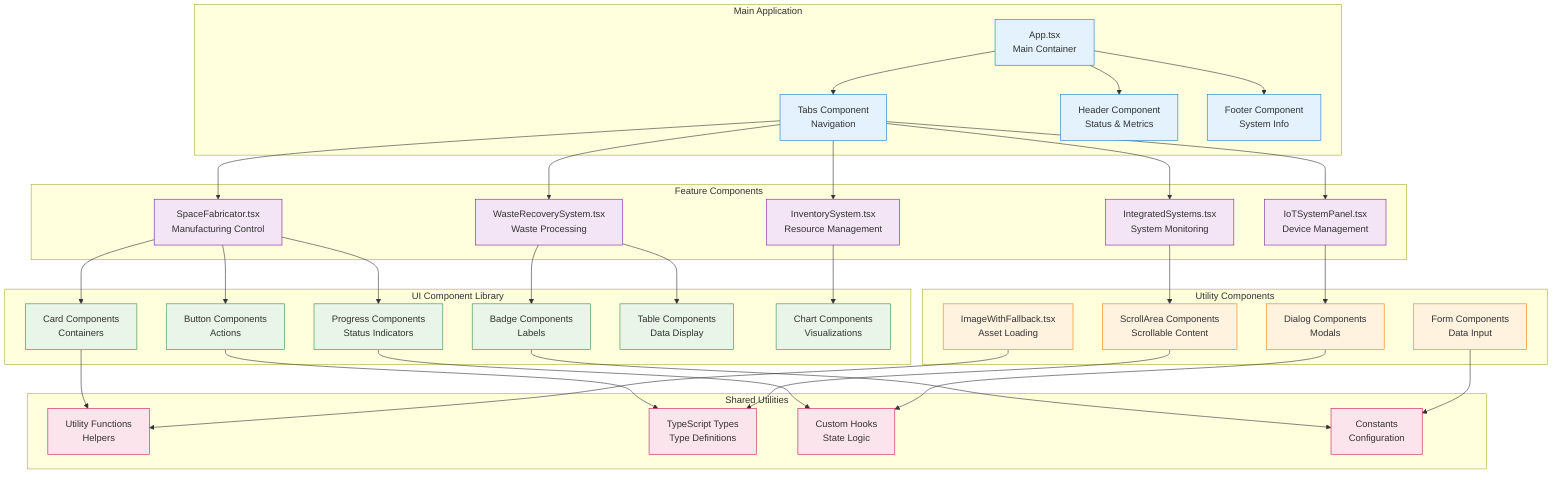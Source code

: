 graph TD
    subgraph "Main Application"
        App[App.tsx<br/>Main Container]
        Tabs[Tabs Component<br/>Navigation]
        Header[Header Component<br/>Status & Metrics]
        Footer[Footer Component<br/>System Info]
    end

    subgraph "Feature Components"
        Fabricator[SpaceFabricator.tsx<br/>Manufacturing Control]
        Recovery[WasteRecoverySystem.tsx<br/>Waste Processing]
        Inventory[InventorySystem.tsx<br/>Resource Management]
        Systems[IntegratedSystems.tsx<br/>System Monitoring]
        IoT[IoTSystemPanel.tsx<br/>Device Management]
    end

    subgraph "UI Component Library"
        Card[Card Components<br/>Containers]
        Button[Button Components<br/>Actions]
        Progress[Progress Components<br/>Status Indicators]
        Badge[Badge Components<br/>Labels]
        Table[Table Components<br/>Data Display]
        Chart[Chart Components<br/>Visualizations]
    end

    subgraph "Utility Components"
        ImageWithFallback[ImageWithFallback.tsx<br/>Asset Loading]
        ScrollArea[ScrollArea Components<br/>Scrollable Content]
        Dialog[Dialog Components<br/>Modals]
        Form[Form Components<br/>Data Input]
    end

    subgraph "Shared Utilities"
        Utils[Utility Functions<br/>Helpers]
        Types[TypeScript Types<br/>Type Definitions]
        Hooks[Custom Hooks<br/>State Logic]
        Constants[Constants<br/>Configuration]
    end

    App --> Tabs
    App --> Header
    App --> Footer

    Tabs --> Fabricator
    Tabs --> Recovery
    Tabs --> Inventory
    Tabs --> Systems
    Tabs --> IoT

    Fabricator --> Card
    Fabricator --> Button
    Fabricator --> Progress
    Recovery --> Badge
    Recovery --> Table
    Inventory --> Chart
    Systems --> ScrollArea
    IoT --> Dialog

    Card --> Utils
    Button --> Types
    Progress --> Hooks
    Badge --> Constants

    ImageWithFallback --> Utils
    ScrollArea --> Types
    Dialog --> Hooks
    Form --> Constants

    classDef main fill:#e3f2fd,stroke:#1976d2
    classDef feature fill:#f3e5f5,stroke:#7b1fa2
    classDef ui fill:#e8f5e8,stroke:#388e3c
    classDef utility fill:#fff3e0,stroke:#f57c00
    classDef shared fill:#fce4ec,stroke:#c2185b

    class App,Tabs,Header,Footer main
    class Fabricator,Recovery,Inventory,Systems,IoT feature
    class Card,Button,Progress,Badge,Table,Chart ui
    class ImageWithFallback,ScrollArea,Dialog,Form utility
    class Utils,Types,Hooks,Constants shared